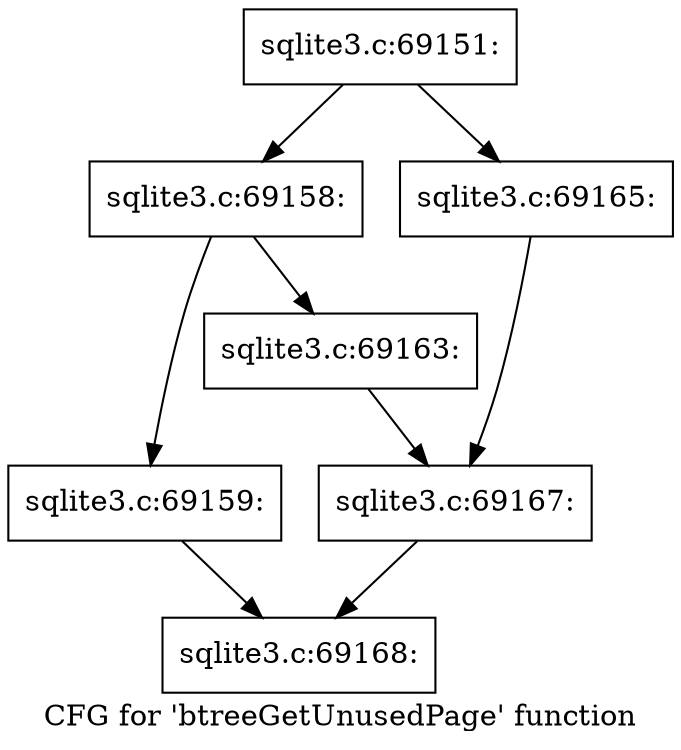 digraph "CFG for 'btreeGetUnusedPage' function" {
	label="CFG for 'btreeGetUnusedPage' function";

	Node0x55c0f7964340 [shape=record,label="{sqlite3.c:69151:}"];
	Node0x55c0f7964340 -> Node0x55c0f79659f0;
	Node0x55c0f7964340 -> Node0x55c0f7965a90;
	Node0x55c0f79659f0 [shape=record,label="{sqlite3.c:69158:}"];
	Node0x55c0f79659f0 -> Node0x55c0f7965ea0;
	Node0x55c0f79659f0 -> Node0x55c0f7965ef0;
	Node0x55c0f7965ea0 [shape=record,label="{sqlite3.c:69159:}"];
	Node0x55c0f7965ea0 -> Node0x55c0f71ac930;
	Node0x55c0f7965ef0 [shape=record,label="{sqlite3.c:69163:}"];
	Node0x55c0f7965ef0 -> Node0x55c0f7965a40;
	Node0x55c0f7965a90 [shape=record,label="{sqlite3.c:69165:}"];
	Node0x55c0f7965a90 -> Node0x55c0f7965a40;
	Node0x55c0f7965a40 [shape=record,label="{sqlite3.c:69167:}"];
	Node0x55c0f7965a40 -> Node0x55c0f71ac930;
	Node0x55c0f71ac930 [shape=record,label="{sqlite3.c:69168:}"];
}
